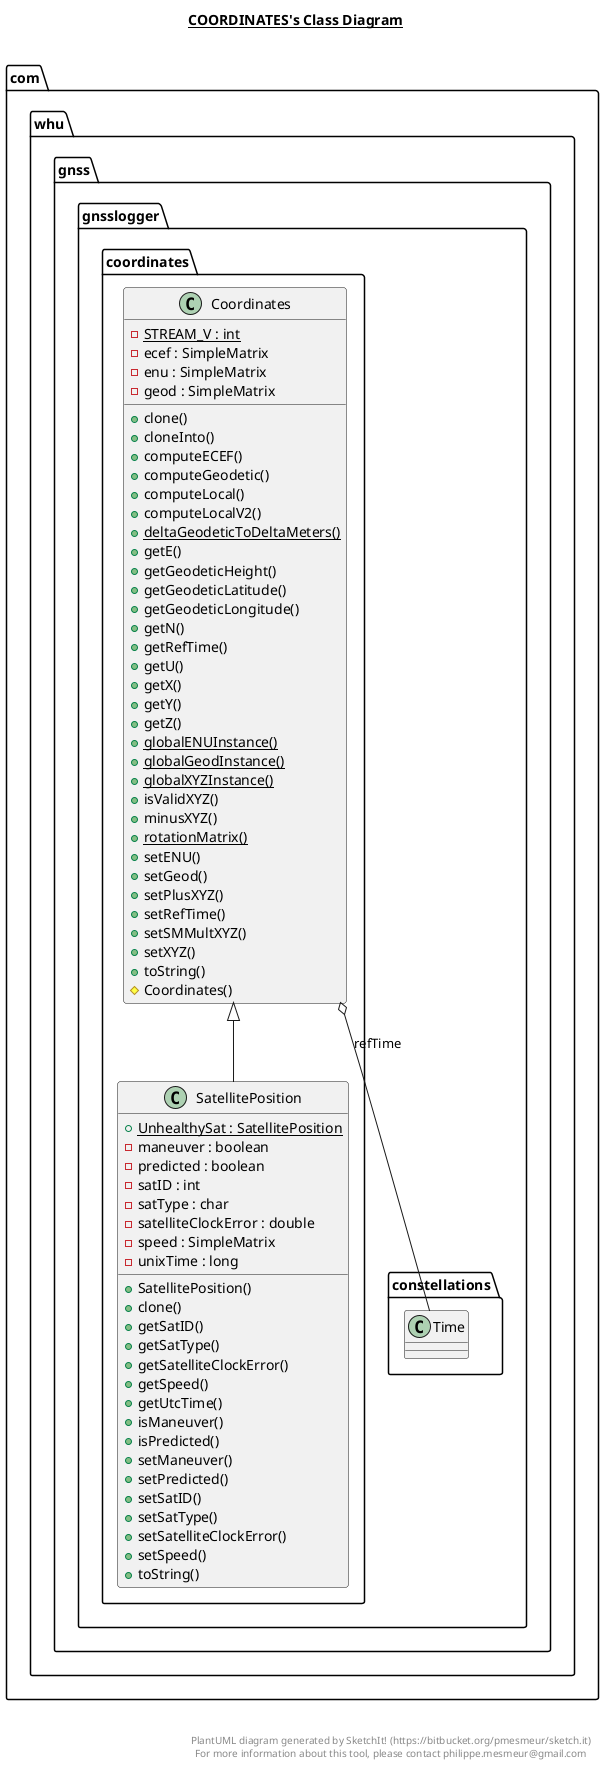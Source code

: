@startuml

title __COORDINATES's Class Diagram__\n

  namespace com.whu.gnss.gnsslogger {
    namespace coordinates {
      class com.whu.gnss.gnsslogger.coordinates.Coordinates {
          {static} - STREAM_V : int
          - ecef : SimpleMatrix
          - enu : SimpleMatrix
          - geod : SimpleMatrix
          + clone()
          + cloneInto()
          + computeECEF()
          + computeGeodetic()
          + computeLocal()
          + computeLocalV2()
          {static} + deltaGeodeticToDeltaMeters()
          + getE()
          + getGeodeticHeight()
          + getGeodeticLatitude()
          + getGeodeticLongitude()
          + getN()
          + getRefTime()
          + getU()
          + getX()
          + getY()
          + getZ()
          {static} + globalENUInstance()
          {static} + globalGeodInstance()
          {static} + globalXYZInstance()
          + isValidXYZ()
          + minusXYZ()
          {static} + rotationMatrix()
          + setENU()
          + setGeod()
          + setPlusXYZ()
          + setRefTime()
          + setSMMultXYZ()
          + setXYZ()
          + toString()
          # Coordinates()
      }
    }
  }
  

  namespace com.whu.gnss.gnsslogger {
    namespace coordinates {
      class com.whu.gnss.gnsslogger.coordinates.SatellitePosition {
          {static} + UnhealthySat : SatellitePosition
          - maneuver : boolean
          - predicted : boolean
          - satID : int
          - satType : char
          - satelliteClockError : double
          - speed : SimpleMatrix
          - unixTime : long
          + SatellitePosition()
          + clone()
          + getSatID()
          + getSatType()
          + getSatelliteClockError()
          + getSpeed()
          + getUtcTime()
          + isManeuver()
          + isPredicted()
          + setManeuver()
          + setPredicted()
          + setSatID()
          + setSatType()
          + setSatelliteClockError()
          + setSpeed()
          + toString()
      }
    }
  }
  

  com.whu.gnss.gnsslogger.coordinates.Coordinates o-- com.whu.gnss.gnsslogger.constellations.Time : refTime
  com.whu.gnss.gnsslogger.coordinates.SatellitePosition -up-|> com.whu.gnss.gnsslogger.coordinates.Coordinates


right footer


PlantUML diagram generated by SketchIt! (https://bitbucket.org/pmesmeur/sketch.it)
For more information about this tool, please contact philippe.mesmeur@gmail.com
endfooter

@enduml
